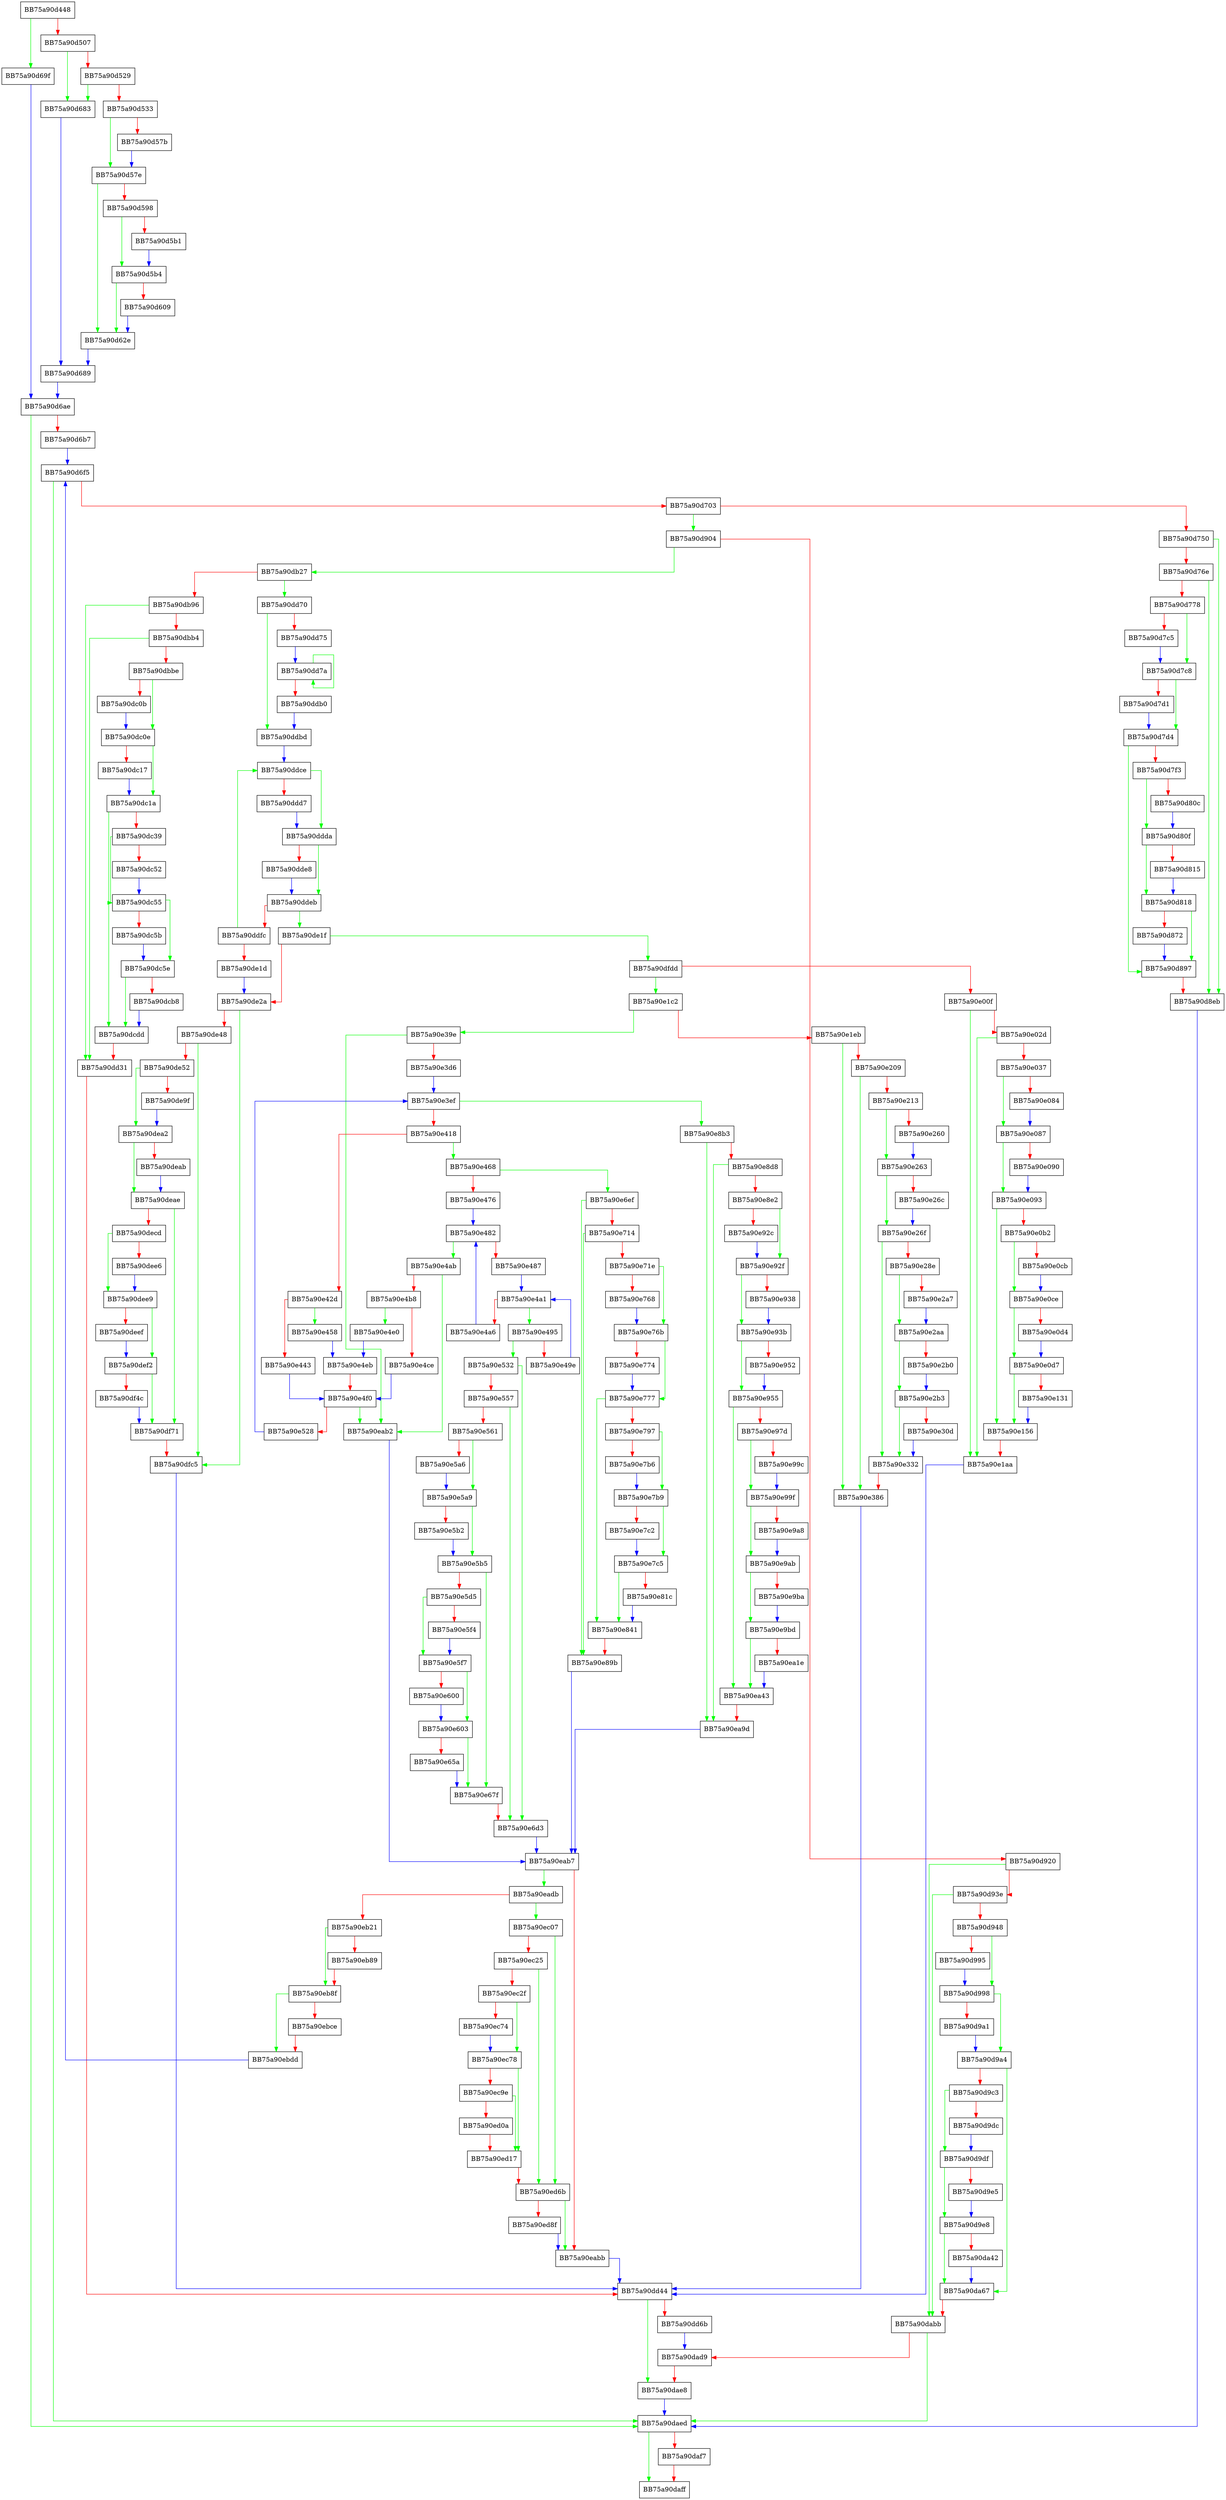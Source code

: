 digraph _configure_nodes {
  node [shape="box"];
  graph [splines=ortho];
  BB75a90d448 -> BB75a90d69f [color="green"];
  BB75a90d448 -> BB75a90d507 [color="red"];
  BB75a90d507 -> BB75a90d683 [color="green"];
  BB75a90d507 -> BB75a90d529 [color="red"];
  BB75a90d529 -> BB75a90d683 [color="green"];
  BB75a90d529 -> BB75a90d533 [color="red"];
  BB75a90d533 -> BB75a90d57e [color="green"];
  BB75a90d533 -> BB75a90d57b [color="red"];
  BB75a90d57b -> BB75a90d57e [color="blue"];
  BB75a90d57e -> BB75a90d62e [color="green"];
  BB75a90d57e -> BB75a90d598 [color="red"];
  BB75a90d598 -> BB75a90d5b4 [color="green"];
  BB75a90d598 -> BB75a90d5b1 [color="red"];
  BB75a90d5b1 -> BB75a90d5b4 [color="blue"];
  BB75a90d5b4 -> BB75a90d62e [color="green"];
  BB75a90d5b4 -> BB75a90d609 [color="red"];
  BB75a90d609 -> BB75a90d62e [color="blue"];
  BB75a90d62e -> BB75a90d689 [color="blue"];
  BB75a90d683 -> BB75a90d689 [color="blue"];
  BB75a90d689 -> BB75a90d6ae [color="blue"];
  BB75a90d69f -> BB75a90d6ae [color="blue"];
  BB75a90d6ae -> BB75a90daed [color="green"];
  BB75a90d6ae -> BB75a90d6b7 [color="red"];
  BB75a90d6b7 -> BB75a90d6f5 [color="blue"];
  BB75a90d6f5 -> BB75a90daed [color="green"];
  BB75a90d6f5 -> BB75a90d703 [color="red"];
  BB75a90d703 -> BB75a90d904 [color="green"];
  BB75a90d703 -> BB75a90d750 [color="red"];
  BB75a90d750 -> BB75a90d8eb [color="green"];
  BB75a90d750 -> BB75a90d76e [color="red"];
  BB75a90d76e -> BB75a90d8eb [color="green"];
  BB75a90d76e -> BB75a90d778 [color="red"];
  BB75a90d778 -> BB75a90d7c8 [color="green"];
  BB75a90d778 -> BB75a90d7c5 [color="red"];
  BB75a90d7c5 -> BB75a90d7c8 [color="blue"];
  BB75a90d7c8 -> BB75a90d7d4 [color="green"];
  BB75a90d7c8 -> BB75a90d7d1 [color="red"];
  BB75a90d7d1 -> BB75a90d7d4 [color="blue"];
  BB75a90d7d4 -> BB75a90d897 [color="green"];
  BB75a90d7d4 -> BB75a90d7f3 [color="red"];
  BB75a90d7f3 -> BB75a90d80f [color="green"];
  BB75a90d7f3 -> BB75a90d80c [color="red"];
  BB75a90d80c -> BB75a90d80f [color="blue"];
  BB75a90d80f -> BB75a90d818 [color="green"];
  BB75a90d80f -> BB75a90d815 [color="red"];
  BB75a90d815 -> BB75a90d818 [color="blue"];
  BB75a90d818 -> BB75a90d897 [color="green"];
  BB75a90d818 -> BB75a90d872 [color="red"];
  BB75a90d872 -> BB75a90d897 [color="blue"];
  BB75a90d897 -> BB75a90d8eb [color="red"];
  BB75a90d8eb -> BB75a90daed [color="blue"];
  BB75a90d904 -> BB75a90db27 [color="green"];
  BB75a90d904 -> BB75a90d920 [color="red"];
  BB75a90d920 -> BB75a90dabb [color="green"];
  BB75a90d920 -> BB75a90d93e [color="red"];
  BB75a90d93e -> BB75a90dabb [color="green"];
  BB75a90d93e -> BB75a90d948 [color="red"];
  BB75a90d948 -> BB75a90d998 [color="green"];
  BB75a90d948 -> BB75a90d995 [color="red"];
  BB75a90d995 -> BB75a90d998 [color="blue"];
  BB75a90d998 -> BB75a90d9a4 [color="green"];
  BB75a90d998 -> BB75a90d9a1 [color="red"];
  BB75a90d9a1 -> BB75a90d9a4 [color="blue"];
  BB75a90d9a4 -> BB75a90da67 [color="green"];
  BB75a90d9a4 -> BB75a90d9c3 [color="red"];
  BB75a90d9c3 -> BB75a90d9df [color="green"];
  BB75a90d9c3 -> BB75a90d9dc [color="red"];
  BB75a90d9dc -> BB75a90d9df [color="blue"];
  BB75a90d9df -> BB75a90d9e8 [color="green"];
  BB75a90d9df -> BB75a90d9e5 [color="red"];
  BB75a90d9e5 -> BB75a90d9e8 [color="blue"];
  BB75a90d9e8 -> BB75a90da67 [color="green"];
  BB75a90d9e8 -> BB75a90da42 [color="red"];
  BB75a90da42 -> BB75a90da67 [color="blue"];
  BB75a90da67 -> BB75a90dabb [color="red"];
  BB75a90dabb -> BB75a90daed [color="green"];
  BB75a90dabb -> BB75a90dad9 [color="red"];
  BB75a90dad9 -> BB75a90dae8 [color="red"];
  BB75a90dae8 -> BB75a90daed [color="blue"];
  BB75a90daed -> BB75a90daff [color="green"];
  BB75a90daed -> BB75a90daf7 [color="red"];
  BB75a90daf7 -> BB75a90daff [color="red"];
  BB75a90db27 -> BB75a90dd70 [color="green"];
  BB75a90db27 -> BB75a90db96 [color="red"];
  BB75a90db96 -> BB75a90dd31 [color="green"];
  BB75a90db96 -> BB75a90dbb4 [color="red"];
  BB75a90dbb4 -> BB75a90dd31 [color="green"];
  BB75a90dbb4 -> BB75a90dbbe [color="red"];
  BB75a90dbbe -> BB75a90dc0e [color="green"];
  BB75a90dbbe -> BB75a90dc0b [color="red"];
  BB75a90dc0b -> BB75a90dc0e [color="blue"];
  BB75a90dc0e -> BB75a90dc1a [color="green"];
  BB75a90dc0e -> BB75a90dc17 [color="red"];
  BB75a90dc17 -> BB75a90dc1a [color="blue"];
  BB75a90dc1a -> BB75a90dcdd [color="green"];
  BB75a90dc1a -> BB75a90dc39 [color="red"];
  BB75a90dc39 -> BB75a90dc55 [color="green"];
  BB75a90dc39 -> BB75a90dc52 [color="red"];
  BB75a90dc52 -> BB75a90dc55 [color="blue"];
  BB75a90dc55 -> BB75a90dc5e [color="green"];
  BB75a90dc55 -> BB75a90dc5b [color="red"];
  BB75a90dc5b -> BB75a90dc5e [color="blue"];
  BB75a90dc5e -> BB75a90dcdd [color="green"];
  BB75a90dc5e -> BB75a90dcb8 [color="red"];
  BB75a90dcb8 -> BB75a90dcdd [color="blue"];
  BB75a90dcdd -> BB75a90dd31 [color="red"];
  BB75a90dd31 -> BB75a90dd44 [color="red"];
  BB75a90dd44 -> BB75a90dae8 [color="green"];
  BB75a90dd44 -> BB75a90dd6b [color="red"];
  BB75a90dd6b -> BB75a90dad9 [color="blue"];
  BB75a90dd70 -> BB75a90ddbd [color="green"];
  BB75a90dd70 -> BB75a90dd75 [color="red"];
  BB75a90dd75 -> BB75a90dd7a [color="blue"];
  BB75a90dd7a -> BB75a90dd7a [color="green"];
  BB75a90dd7a -> BB75a90ddb0 [color="red"];
  BB75a90ddb0 -> BB75a90ddbd [color="blue"];
  BB75a90ddbd -> BB75a90ddce [color="blue"];
  BB75a90ddce -> BB75a90ddda [color="green"];
  BB75a90ddce -> BB75a90ddd7 [color="red"];
  BB75a90ddd7 -> BB75a90ddda [color="blue"];
  BB75a90ddda -> BB75a90ddeb [color="green"];
  BB75a90ddda -> BB75a90dde8 [color="red"];
  BB75a90dde8 -> BB75a90ddeb [color="blue"];
  BB75a90ddeb -> BB75a90de1f [color="green"];
  BB75a90ddeb -> BB75a90ddfc [color="red"];
  BB75a90ddfc -> BB75a90ddce [color="green"];
  BB75a90ddfc -> BB75a90de1d [color="red"];
  BB75a90de1d -> BB75a90de2a [color="blue"];
  BB75a90de1f -> BB75a90dfdd [color="green"];
  BB75a90de1f -> BB75a90de2a [color="red"];
  BB75a90de2a -> BB75a90dfc5 [color="green"];
  BB75a90de2a -> BB75a90de48 [color="red"];
  BB75a90de48 -> BB75a90dfc5 [color="green"];
  BB75a90de48 -> BB75a90de52 [color="red"];
  BB75a90de52 -> BB75a90dea2 [color="green"];
  BB75a90de52 -> BB75a90de9f [color="red"];
  BB75a90de9f -> BB75a90dea2 [color="blue"];
  BB75a90dea2 -> BB75a90deae [color="green"];
  BB75a90dea2 -> BB75a90deab [color="red"];
  BB75a90deab -> BB75a90deae [color="blue"];
  BB75a90deae -> BB75a90df71 [color="green"];
  BB75a90deae -> BB75a90decd [color="red"];
  BB75a90decd -> BB75a90dee9 [color="green"];
  BB75a90decd -> BB75a90dee6 [color="red"];
  BB75a90dee6 -> BB75a90dee9 [color="blue"];
  BB75a90dee9 -> BB75a90def2 [color="green"];
  BB75a90dee9 -> BB75a90deef [color="red"];
  BB75a90deef -> BB75a90def2 [color="blue"];
  BB75a90def2 -> BB75a90df71 [color="green"];
  BB75a90def2 -> BB75a90df4c [color="red"];
  BB75a90df4c -> BB75a90df71 [color="blue"];
  BB75a90df71 -> BB75a90dfc5 [color="red"];
  BB75a90dfc5 -> BB75a90dd44 [color="blue"];
  BB75a90dfdd -> BB75a90e1c2 [color="green"];
  BB75a90dfdd -> BB75a90e00f [color="red"];
  BB75a90e00f -> BB75a90e1aa [color="green"];
  BB75a90e00f -> BB75a90e02d [color="red"];
  BB75a90e02d -> BB75a90e1aa [color="green"];
  BB75a90e02d -> BB75a90e037 [color="red"];
  BB75a90e037 -> BB75a90e087 [color="green"];
  BB75a90e037 -> BB75a90e084 [color="red"];
  BB75a90e084 -> BB75a90e087 [color="blue"];
  BB75a90e087 -> BB75a90e093 [color="green"];
  BB75a90e087 -> BB75a90e090 [color="red"];
  BB75a90e090 -> BB75a90e093 [color="blue"];
  BB75a90e093 -> BB75a90e156 [color="green"];
  BB75a90e093 -> BB75a90e0b2 [color="red"];
  BB75a90e0b2 -> BB75a90e0ce [color="green"];
  BB75a90e0b2 -> BB75a90e0cb [color="red"];
  BB75a90e0cb -> BB75a90e0ce [color="blue"];
  BB75a90e0ce -> BB75a90e0d7 [color="green"];
  BB75a90e0ce -> BB75a90e0d4 [color="red"];
  BB75a90e0d4 -> BB75a90e0d7 [color="blue"];
  BB75a90e0d7 -> BB75a90e156 [color="green"];
  BB75a90e0d7 -> BB75a90e131 [color="red"];
  BB75a90e131 -> BB75a90e156 [color="blue"];
  BB75a90e156 -> BB75a90e1aa [color="red"];
  BB75a90e1aa -> BB75a90dd44 [color="blue"];
  BB75a90e1c2 -> BB75a90e39e [color="green"];
  BB75a90e1c2 -> BB75a90e1eb [color="red"];
  BB75a90e1eb -> BB75a90e386 [color="green"];
  BB75a90e1eb -> BB75a90e209 [color="red"];
  BB75a90e209 -> BB75a90e386 [color="green"];
  BB75a90e209 -> BB75a90e213 [color="red"];
  BB75a90e213 -> BB75a90e263 [color="green"];
  BB75a90e213 -> BB75a90e260 [color="red"];
  BB75a90e260 -> BB75a90e263 [color="blue"];
  BB75a90e263 -> BB75a90e26f [color="green"];
  BB75a90e263 -> BB75a90e26c [color="red"];
  BB75a90e26c -> BB75a90e26f [color="blue"];
  BB75a90e26f -> BB75a90e332 [color="green"];
  BB75a90e26f -> BB75a90e28e [color="red"];
  BB75a90e28e -> BB75a90e2aa [color="green"];
  BB75a90e28e -> BB75a90e2a7 [color="red"];
  BB75a90e2a7 -> BB75a90e2aa [color="blue"];
  BB75a90e2aa -> BB75a90e2b3 [color="green"];
  BB75a90e2aa -> BB75a90e2b0 [color="red"];
  BB75a90e2b0 -> BB75a90e2b3 [color="blue"];
  BB75a90e2b3 -> BB75a90e332 [color="green"];
  BB75a90e2b3 -> BB75a90e30d [color="red"];
  BB75a90e30d -> BB75a90e332 [color="blue"];
  BB75a90e332 -> BB75a90e386 [color="red"];
  BB75a90e386 -> BB75a90dd44 [color="blue"];
  BB75a90e39e -> BB75a90eab2 [color="green"];
  BB75a90e39e -> BB75a90e3d6 [color="red"];
  BB75a90e3d6 -> BB75a90e3ef [color="blue"];
  BB75a90e3ef -> BB75a90e8b3 [color="green"];
  BB75a90e3ef -> BB75a90e418 [color="red"];
  BB75a90e418 -> BB75a90e468 [color="green"];
  BB75a90e418 -> BB75a90e42d [color="red"];
  BB75a90e42d -> BB75a90e458 [color="green"];
  BB75a90e42d -> BB75a90e443 [color="red"];
  BB75a90e443 -> BB75a90e4f0 [color="blue"];
  BB75a90e458 -> BB75a90e4eb [color="blue"];
  BB75a90e468 -> BB75a90e6ef [color="green"];
  BB75a90e468 -> BB75a90e476 [color="red"];
  BB75a90e476 -> BB75a90e482 [color="blue"];
  BB75a90e482 -> BB75a90e4ab [color="green"];
  BB75a90e482 -> BB75a90e487 [color="red"];
  BB75a90e487 -> BB75a90e4a1 [color="blue"];
  BB75a90e495 -> BB75a90e532 [color="green"];
  BB75a90e495 -> BB75a90e49e [color="red"];
  BB75a90e49e -> BB75a90e4a1 [color="blue"];
  BB75a90e4a1 -> BB75a90e495 [color="green"];
  BB75a90e4a1 -> BB75a90e4a6 [color="red"];
  BB75a90e4a6 -> BB75a90e482 [color="blue"];
  BB75a90e4ab -> BB75a90eab2 [color="green"];
  BB75a90e4ab -> BB75a90e4b8 [color="red"];
  BB75a90e4b8 -> BB75a90e4e0 [color="green"];
  BB75a90e4b8 -> BB75a90e4ce [color="red"];
  BB75a90e4ce -> BB75a90e4f0 [color="blue"];
  BB75a90e4e0 -> BB75a90e4eb [color="blue"];
  BB75a90e4eb -> BB75a90e4f0 [color="red"];
  BB75a90e4f0 -> BB75a90eab2 [color="green"];
  BB75a90e4f0 -> BB75a90e528 [color="red"];
  BB75a90e528 -> BB75a90e3ef [color="blue"];
  BB75a90e532 -> BB75a90e6d3 [color="green"];
  BB75a90e532 -> BB75a90e557 [color="red"];
  BB75a90e557 -> BB75a90e6d3 [color="green"];
  BB75a90e557 -> BB75a90e561 [color="red"];
  BB75a90e561 -> BB75a90e5a9 [color="green"];
  BB75a90e561 -> BB75a90e5a6 [color="red"];
  BB75a90e5a6 -> BB75a90e5a9 [color="blue"];
  BB75a90e5a9 -> BB75a90e5b5 [color="green"];
  BB75a90e5a9 -> BB75a90e5b2 [color="red"];
  BB75a90e5b2 -> BB75a90e5b5 [color="blue"];
  BB75a90e5b5 -> BB75a90e67f [color="green"];
  BB75a90e5b5 -> BB75a90e5d5 [color="red"];
  BB75a90e5d5 -> BB75a90e5f7 [color="green"];
  BB75a90e5d5 -> BB75a90e5f4 [color="red"];
  BB75a90e5f4 -> BB75a90e5f7 [color="blue"];
  BB75a90e5f7 -> BB75a90e603 [color="green"];
  BB75a90e5f7 -> BB75a90e600 [color="red"];
  BB75a90e600 -> BB75a90e603 [color="blue"];
  BB75a90e603 -> BB75a90e67f [color="green"];
  BB75a90e603 -> BB75a90e65a [color="red"];
  BB75a90e65a -> BB75a90e67f [color="blue"];
  BB75a90e67f -> BB75a90e6d3 [color="red"];
  BB75a90e6d3 -> BB75a90eab7 [color="blue"];
  BB75a90e6ef -> BB75a90e89b [color="green"];
  BB75a90e6ef -> BB75a90e714 [color="red"];
  BB75a90e714 -> BB75a90e89b [color="green"];
  BB75a90e714 -> BB75a90e71e [color="red"];
  BB75a90e71e -> BB75a90e76b [color="green"];
  BB75a90e71e -> BB75a90e768 [color="red"];
  BB75a90e768 -> BB75a90e76b [color="blue"];
  BB75a90e76b -> BB75a90e777 [color="green"];
  BB75a90e76b -> BB75a90e774 [color="red"];
  BB75a90e774 -> BB75a90e777 [color="blue"];
  BB75a90e777 -> BB75a90e841 [color="green"];
  BB75a90e777 -> BB75a90e797 [color="red"];
  BB75a90e797 -> BB75a90e7b9 [color="green"];
  BB75a90e797 -> BB75a90e7b6 [color="red"];
  BB75a90e7b6 -> BB75a90e7b9 [color="blue"];
  BB75a90e7b9 -> BB75a90e7c5 [color="green"];
  BB75a90e7b9 -> BB75a90e7c2 [color="red"];
  BB75a90e7c2 -> BB75a90e7c5 [color="blue"];
  BB75a90e7c5 -> BB75a90e841 [color="green"];
  BB75a90e7c5 -> BB75a90e81c [color="red"];
  BB75a90e81c -> BB75a90e841 [color="blue"];
  BB75a90e841 -> BB75a90e89b [color="red"];
  BB75a90e89b -> BB75a90eab7 [color="blue"];
  BB75a90e8b3 -> BB75a90ea9d [color="green"];
  BB75a90e8b3 -> BB75a90e8d8 [color="red"];
  BB75a90e8d8 -> BB75a90ea9d [color="green"];
  BB75a90e8d8 -> BB75a90e8e2 [color="red"];
  BB75a90e8e2 -> BB75a90e92f [color="green"];
  BB75a90e8e2 -> BB75a90e92c [color="red"];
  BB75a90e92c -> BB75a90e92f [color="blue"];
  BB75a90e92f -> BB75a90e93b [color="green"];
  BB75a90e92f -> BB75a90e938 [color="red"];
  BB75a90e938 -> BB75a90e93b [color="blue"];
  BB75a90e93b -> BB75a90e955 [color="green"];
  BB75a90e93b -> BB75a90e952 [color="red"];
  BB75a90e952 -> BB75a90e955 [color="blue"];
  BB75a90e955 -> BB75a90ea43 [color="green"];
  BB75a90e955 -> BB75a90e97d [color="red"];
  BB75a90e97d -> BB75a90e99f [color="green"];
  BB75a90e97d -> BB75a90e99c [color="red"];
  BB75a90e99c -> BB75a90e99f [color="blue"];
  BB75a90e99f -> BB75a90e9ab [color="green"];
  BB75a90e99f -> BB75a90e9a8 [color="red"];
  BB75a90e9a8 -> BB75a90e9ab [color="blue"];
  BB75a90e9ab -> BB75a90e9bd [color="green"];
  BB75a90e9ab -> BB75a90e9ba [color="red"];
  BB75a90e9ba -> BB75a90e9bd [color="blue"];
  BB75a90e9bd -> BB75a90ea43 [color="green"];
  BB75a90e9bd -> BB75a90ea1e [color="red"];
  BB75a90ea1e -> BB75a90ea43 [color="blue"];
  BB75a90ea43 -> BB75a90ea9d [color="red"];
  BB75a90ea9d -> BB75a90eab7 [color="blue"];
  BB75a90eab2 -> BB75a90eab7 [color="blue"];
  BB75a90eab7 -> BB75a90eadb [color="green"];
  BB75a90eab7 -> BB75a90eabb [color="red"];
  BB75a90eabb -> BB75a90dd44 [color="blue"];
  BB75a90eadb -> BB75a90ec07 [color="green"];
  BB75a90eadb -> BB75a90eb21 [color="red"];
  BB75a90eb21 -> BB75a90eb8f [color="green"];
  BB75a90eb21 -> BB75a90eb89 [color="red"];
  BB75a90eb89 -> BB75a90eb8f [color="red"];
  BB75a90eb8f -> BB75a90ebdd [color="green"];
  BB75a90eb8f -> BB75a90ebce [color="red"];
  BB75a90ebce -> BB75a90ebdd [color="red"];
  BB75a90ebdd -> BB75a90d6f5 [color="blue"];
  BB75a90ec07 -> BB75a90ed6b [color="green"];
  BB75a90ec07 -> BB75a90ec25 [color="red"];
  BB75a90ec25 -> BB75a90ed6b [color="green"];
  BB75a90ec25 -> BB75a90ec2f [color="red"];
  BB75a90ec2f -> BB75a90ec78 [color="green"];
  BB75a90ec2f -> BB75a90ec74 [color="red"];
  BB75a90ec74 -> BB75a90ec78 [color="blue"];
  BB75a90ec78 -> BB75a90ed17 [color="green"];
  BB75a90ec78 -> BB75a90ec9e [color="red"];
  BB75a90ec9e -> BB75a90ed17 [color="green"];
  BB75a90ec9e -> BB75a90ed0a [color="red"];
  BB75a90ed0a -> BB75a90ed17 [color="red"];
  BB75a90ed17 -> BB75a90ed6b [color="red"];
  BB75a90ed6b -> BB75a90eabb [color="green"];
  BB75a90ed6b -> BB75a90ed8f [color="red"];
  BB75a90ed8f -> BB75a90eabb [color="blue"];
}